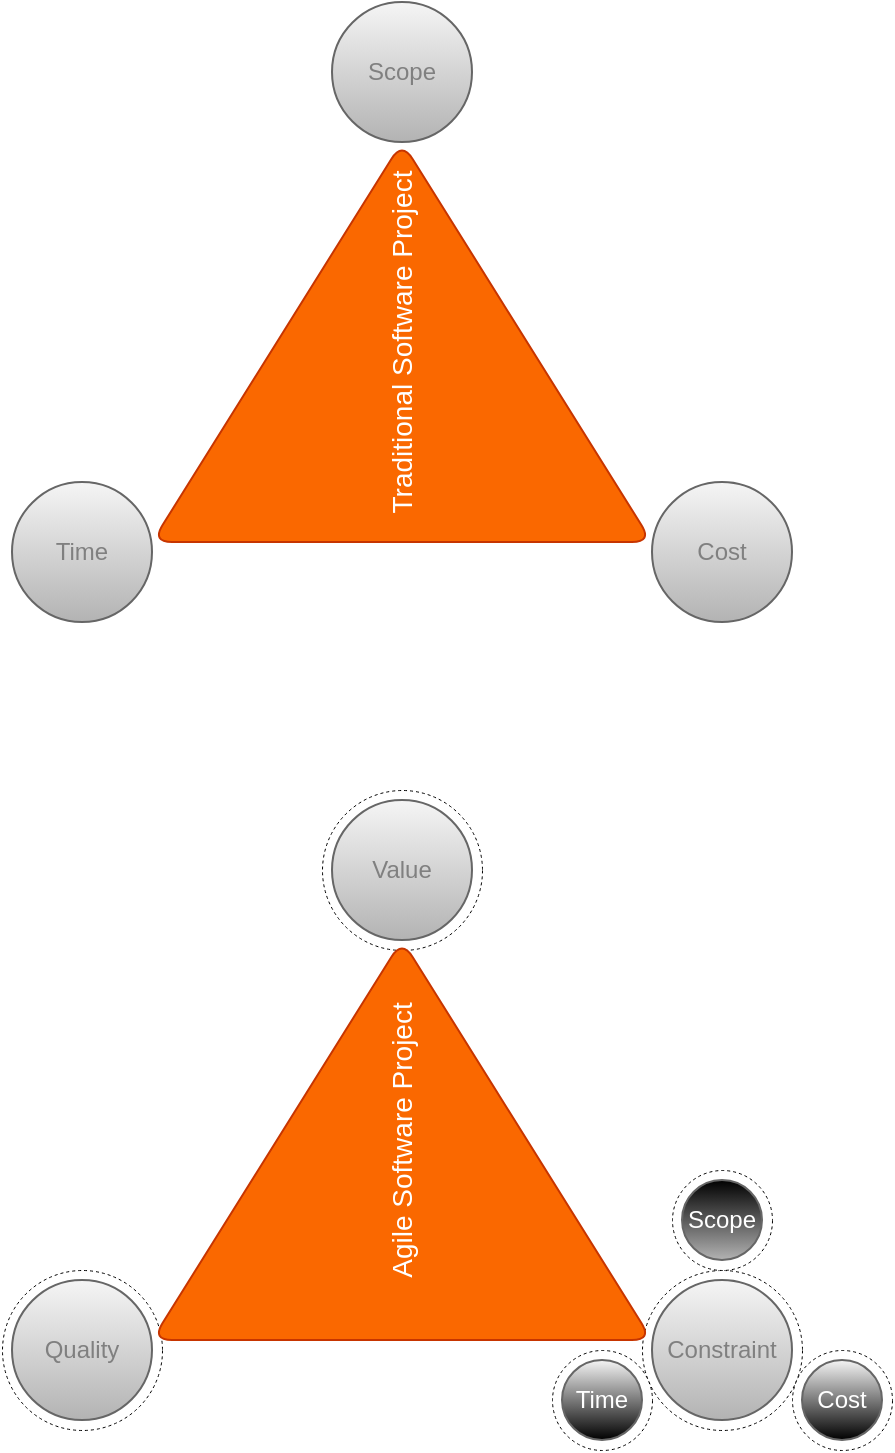 <mxfile version="21.3.2" type="github">
  <diagram name="Page-1" id="Ec1K-jJ-_UHLEGXOtkN1">
    <mxGraphModel dx="2040" dy="912" grid="1" gridSize="10" guides="1" tooltips="1" connect="1" arrows="1" fold="1" page="1" pageScale="1" pageWidth="850" pageHeight="1100" math="0" shadow="0">
      <root>
        <mxCell id="0" />
        <mxCell id="1" parent="0" />
        <mxCell id="vHceVxavdILGL0v3D87--1" value="&lt;font color=&quot;#808080&quot;&gt;Scope&lt;/font&gt;" style="ellipse;whiteSpace=wrap;html=1;aspect=fixed;rounded=1;fillColor=#f5f5f5;strokeColor=#666666;gradientColor=#b3b3b3;" vertex="1" parent="1">
          <mxGeometry x="205" y="45" width="70" height="70" as="geometry" />
        </mxCell>
        <mxCell id="vHceVxavdILGL0v3D87--2" value="&lt;font color=&quot;#808080&quot;&gt;Time&lt;/font&gt;" style="ellipse;whiteSpace=wrap;html=1;aspect=fixed;rounded=1;fillColor=#f5f5f5;strokeColor=#666666;gradientColor=#b3b3b3;" vertex="1" parent="1">
          <mxGeometry x="45" y="285" width="70" height="70" as="geometry" />
        </mxCell>
        <mxCell id="vHceVxavdILGL0v3D87--3" value="&lt;font color=&quot;#808080&quot;&gt;Cost&lt;/font&gt;" style="ellipse;whiteSpace=wrap;html=1;aspect=fixed;rounded=1;fillColor=#f5f5f5;strokeColor=#666666;gradientColor=#b3b3b3;" vertex="1" parent="1">
          <mxGeometry x="365" y="285" width="70" height="70" as="geometry" />
        </mxCell>
        <mxCell id="vHceVxavdILGL0v3D87--4" value="" style="ellipse;whiteSpace=wrap;html=1;aspect=fixed;rounded=1;dashed=1;strokeWidth=0.5;" vertex="1" parent="1">
          <mxGeometry x="200" y="439" width="80" height="80" as="geometry" />
        </mxCell>
        <mxCell id="vHceVxavdILGL0v3D87--5" value="&lt;font color=&quot;#808080&quot;&gt;Value&lt;/font&gt;" style="ellipse;whiteSpace=wrap;html=1;aspect=fixed;rounded=1;fillColor=#f5f5f5;strokeColor=#666666;gradientColor=#b3b3b3;" vertex="1" parent="1">
          <mxGeometry x="205" y="444" width="70" height="70" as="geometry" />
        </mxCell>
        <mxCell id="vHceVxavdILGL0v3D87--6" value="" style="ellipse;whiteSpace=wrap;html=1;aspect=fixed;rounded=1;dashed=1;strokeWidth=0.5;" vertex="1" parent="1">
          <mxGeometry x="40" y="679" width="80" height="80" as="geometry" />
        </mxCell>
        <mxCell id="vHceVxavdILGL0v3D87--7" value="&lt;font color=&quot;#808080&quot;&gt;Quality&lt;/font&gt;" style="ellipse;whiteSpace=wrap;html=1;aspect=fixed;rounded=1;fillColor=#f5f5f5;strokeColor=#666666;gradientColor=#b3b3b3;" vertex="1" parent="1">
          <mxGeometry x="45" y="684" width="70" height="70" as="geometry" />
        </mxCell>
        <mxCell id="vHceVxavdILGL0v3D87--8" value="" style="ellipse;whiteSpace=wrap;html=1;aspect=fixed;rounded=1;dashed=1;strokeWidth=0.5;" vertex="1" parent="1">
          <mxGeometry x="360" y="679" width="80" height="80" as="geometry" />
        </mxCell>
        <mxCell id="vHceVxavdILGL0v3D87--9" value="&lt;font color=&quot;#808080&quot;&gt;Constraint&lt;/font&gt;" style="ellipse;whiteSpace=wrap;html=1;aspect=fixed;rounded=1;fillColor=#f5f5f5;strokeColor=#666666;gradientColor=#b3b3b3;" vertex="1" parent="1">
          <mxGeometry x="365" y="684" width="70" height="70" as="geometry" />
        </mxCell>
        <mxCell id="vHceVxavdILGL0v3D87--10" value="" style="ellipse;whiteSpace=wrap;html=1;aspect=fixed;rounded=1;dashed=1;strokeWidth=0.5;" vertex="1" parent="1">
          <mxGeometry x="375" y="629" width="50" height="50" as="geometry" />
        </mxCell>
        <mxCell id="vHceVxavdILGL0v3D87--11" value="&lt;font&gt;Scope&lt;/font&gt;" style="ellipse;whiteSpace=wrap;html=1;aspect=fixed;rounded=1;fillColor=#000000;strokeColor=#666666;gradientColor=#b3b3b3;fontColor=#FFFFFF;" vertex="1" parent="1">
          <mxGeometry x="380" y="634" width="40" height="40" as="geometry" />
        </mxCell>
        <mxCell id="vHceVxavdILGL0v3D87--12" value="" style="ellipse;whiteSpace=wrap;html=1;aspect=fixed;rounded=1;dashed=1;strokeWidth=0.5;" vertex="1" parent="1">
          <mxGeometry x="315" y="719" width="50" height="50" as="geometry" />
        </mxCell>
        <mxCell id="vHceVxavdILGL0v3D87--13" value="&lt;font&gt;Time&lt;/font&gt;" style="ellipse;whiteSpace=wrap;html=1;aspect=fixed;rounded=1;fillColor=#f5f5f5;strokeColor=#666666;gradientColor=#000000;fontColor=#FFFFFF;" vertex="1" parent="1">
          <mxGeometry x="320" y="724" width="40" height="40" as="geometry" />
        </mxCell>
        <mxCell id="vHceVxavdILGL0v3D87--14" value="" style="ellipse;whiteSpace=wrap;html=1;aspect=fixed;rounded=1;dashed=1;strokeWidth=0.5;" vertex="1" parent="1">
          <mxGeometry x="435" y="719" width="50" height="50" as="geometry" />
        </mxCell>
        <mxCell id="vHceVxavdILGL0v3D87--15" value="&lt;font&gt;Cost&lt;/font&gt;" style="ellipse;whiteSpace=wrap;html=1;aspect=fixed;rounded=1;fillColor=#f5f5f5;strokeColor=#666666;gradientColor=#000000;fontColor=#FFFFFF;" vertex="1" parent="1">
          <mxGeometry x="440" y="724" width="40" height="40" as="geometry" />
        </mxCell>
        <mxCell id="vHceVxavdILGL0v3D87--16" value="&lt;font style=&quot;font-size: 14px;&quot;&gt;Agile Software Project&lt;/font&gt;" style="triangle;whiteSpace=wrap;html=1;rotation=-90;rounded=1;fillColor=#fa6800;fontColor=#FFFFFF;strokeColor=#C73500;" vertex="1" parent="1">
          <mxGeometry x="140" y="489" width="200" height="250" as="geometry" />
        </mxCell>
        <mxCell id="vHceVxavdILGL0v3D87--17" value="&lt;font style=&quot;font-size: 14px;&quot;&gt;Traditional Software Project&lt;/font&gt;" style="triangle;whiteSpace=wrap;html=1;rotation=-90;rounded=1;fillColor=#fa6800;fontColor=#FFFFFF;strokeColor=#C73500;" vertex="1" parent="1">
          <mxGeometry x="140" y="90" width="200" height="250" as="geometry" />
        </mxCell>
        <mxCell id="vHceVxavdILGL0v3D87--18" value="" style="shape=image;verticalLabelPosition=bottom;labelBackgroundColor=default;verticalAlign=top;aspect=fixed;imageAspect=0;image=https://www.dlf.pt/png/big/11/110833_versus-logo-png.png;" vertex="1" parent="1">
          <mxGeometry x="220.2" y="360" width="39.61" height="40" as="geometry" />
        </mxCell>
      </root>
    </mxGraphModel>
  </diagram>
</mxfile>
